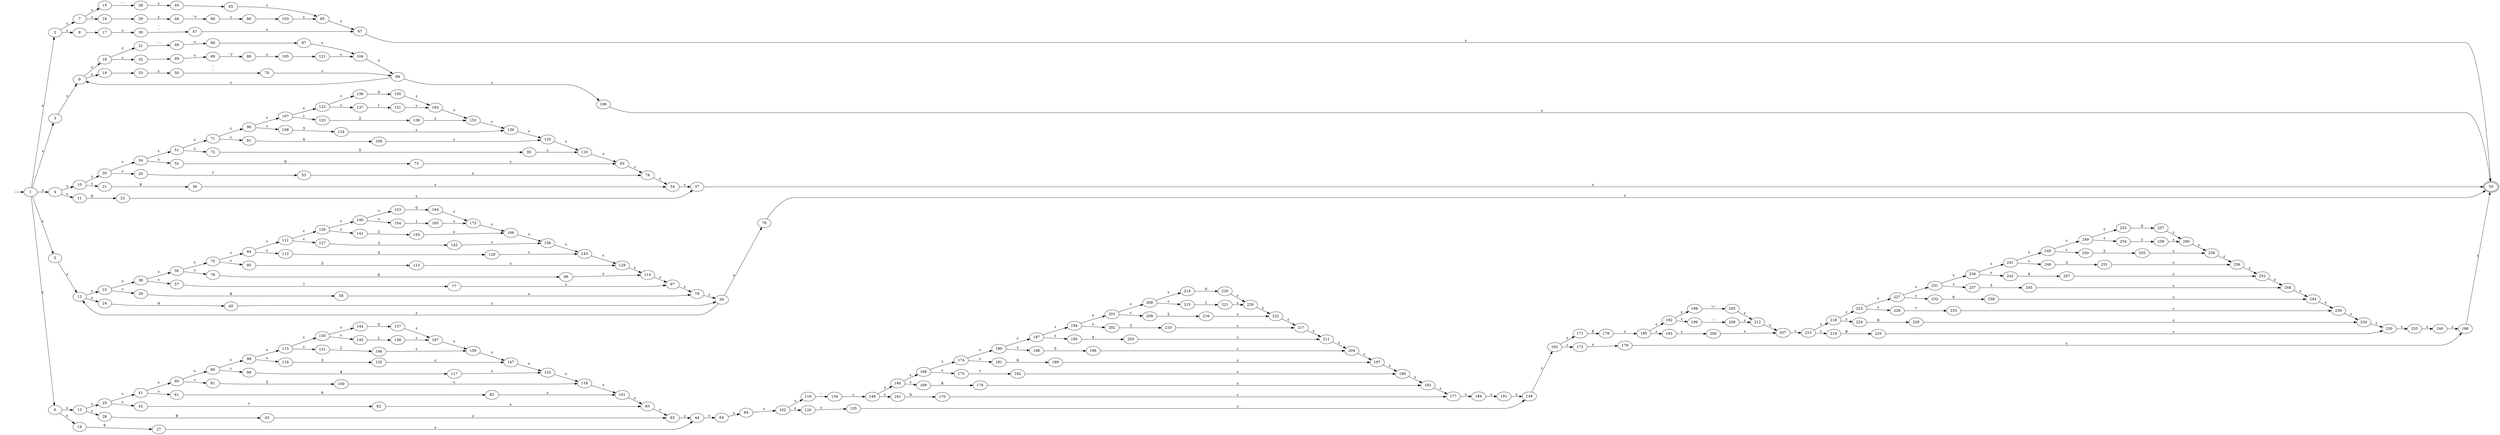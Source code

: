 digraph {
	graph [rankdir=LR]
	inicio [label="" shape=none]
	1
	inicio -> 1
	1
	1 -> 2 [label="ε"]
	1 -> 3 [label="ε"]
	1 -> 4 [label="ε"]
	1 -> 5 [label="ε"]
	1 -> 6 [label="ε"]
	2
	2 -> 7 [label="ε"]
	2 -> 8 [label="ε"]
	3
	3 -> 9 [label="ε"]
	4
	4 -> 10 [label="ε"]
	4 -> 11 [label="ε"]
	5
	5 -> 12 [label="ε"]
	6
	6 -> 13 [label="ε"]
	6 -> 14 [label="ε"]
	7
	7 -> 15 [label="ε"]
	7 -> 16 [label="ε"]
	8
	8 -> 17 [label=" "]
	9
	9 -> 18 [label="ε"]
	9 -> 19 [label="ε"]
	10
	10 -> 20 [label="ε"]
	10 -> 21 [label="ε"]
	11
	11 -> 22 [label=9]
	12
	12 -> 23 [label="ε"]
	12 -> 24 [label="ε"]
	13
	13 -> 25 [label="ε"]
	13 -> 26 [label="ε"]
	14
	14 -> 27 [label=9]
	15
	15 -> 28 [label="' '"]
	16
	16 -> 29 [label=" "]
	17
	17 -> 30 [label="ε"]
	18
	18 -> 31 [label="ε"]
	18 -> 32 [label="ε"]
	19
	19 -> 33 [label=" "]
	20
	20 -> 34 [label="ε"]
	20 -> 35 [label="ε"]
	21
	21 -> 36 [label=8]
	22
	22 -> 37 [label="ε"]
	23
	23 -> 38 [label="ε"]
	23 -> 39 [label="ε"]
	24
	24 -> 40 [label=9]
	25
	25 -> 41 [label="ε"]
	25 -> 42 [label="ε"]
	26
	26 -> 43 [label=8]
	27
	27 -> 44 [label="ε"]
	28
	28 -> 45 [label="ε"]
	29
	29 -> 46 [label="ε"]
	30
	30 -> 47 [label="'\n'"]
	31
	31 -> 48 [label="' '"]
	32
	32 -> 49 [label=" "]
	33
	33 -> 50 [label="ε"]
	34
	34 -> 51 [label="ε"]
	34 -> 52 [label="ε"]
	35
	35 -> 53 [label=7]
	36
	36 -> 54 [label="ε"]
	37
	37 -> 55 [label="ε"]
	38
	38 -> 56 [label="ε"]
	38 -> 57 [label="ε"]
	39
	39 -> 58 [label=8]
	40
	40 -> 59 [label="ε"]
	41
	41 -> 60 [label="ε"]
	41 -> 61 [label="ε"]
	42
	42 -> 62 [label=7]
	43
	43 -> 63 [label="ε"]
	44
	44 -> 64 [label="ε"]
	45
	45 -> 65 [label=" "]
	46
	46 -> 66 [label="' \t'"]
	47
	47 -> 67 [label="ε"]
	48
	48 -> 68 [label="ε"]
	49
	49 -> 69 [label="ε"]
	50
	50 -> 70 [label="'\n'"]
	51
	51 -> 71 [label="ε"]
	51 -> 72 [label="ε"]
	52
	52 -> 73 [label=6]
	53
	53 -> 74 [label="ε"]
	54
	54 -> 37 [label="ε"]
	55 [peripheries=2]
	56
	56 -> 75 [label="ε"]
	56 -> 76 [label="ε"]
	57
	57 -> 77 [label=7]
	58
	58 -> 78 [label="ε"]
	59
	59 -> 12 [label="ε"]
	59 -> 79 [label="ε"]
	60
	60 -> 80 [label="ε"]
	60 -> 81 [label="ε"]
	61
	61 -> 82 [label=6]
	62
	62 -> 83 [label="ε"]
	63
	63 -> 44 [label="ε"]
	64
	64 -> 84 [label=s]
	65
	65 -> 85 [label="ε"]
	66
	66 -> 86 [label="ε"]
	67
	67 -> 55 [label="ε"]
	68
	68 -> 87 [label=" "]
	69
	69 -> 88 [label="' \t'"]
	70
	70 -> 89 [label="ε"]
	71
	71 -> 90 [label="ε"]
	71 -> 91 [label="ε"]
	72
	72 -> 92 [label=5]
	73
	73 -> 93 [label="ε"]
	74
	74 -> 54 [label="ε"]
	75
	75 -> 94 [label="ε"]
	75 -> 95 [label="ε"]
	76
	76 -> 96 [label=6]
	77
	77 -> 97 [label="ε"]
	78
	78 -> 59 [label="ε"]
	79
	79 -> 55 [label="ε"]
	80
	80 -> 98 [label="ε"]
	80 -> 99 [label="ε"]
	81
	81 -> 100 [label=5]
	82
	82 -> 101 [label="ε"]
	83
	83 -> 63 [label="ε"]
	84
	84 -> 102 [label="ε"]
	85
	85 -> 67 [label="ε"]
	86
	86 -> 103 [label=" "]
	87
	87 -> 104 [label="ε"]
	88
	88 -> 105 [label="ε"]
	89
	89 -> 9 [label="ε"]
	89 -> 106 [label="ε"]
	90
	90 -> 107 [label="ε"]
	90 -> 108 [label="ε"]
	91
	91 -> 109 [label=4]
	92
	92 -> 110 [label="ε"]
	93
	93 -> 74 [label="ε"]
	94
	94 -> 111 [label="ε"]
	94 -> 112 [label="ε"]
	95
	95 -> 113 [label=5]
	96
	96 -> 114 [label="ε"]
	97
	97 -> 78 [label="ε"]
	98
	98 -> 115 [label="ε"]
	98 -> 116 [label="ε"]
	99
	99 -> 117 [label=4]
	100
	100 -> 118 [label="ε"]
	101
	101 -> 83 [label="ε"]
	102
	102 -> 119 [label="ε"]
	102 -> 120 [label="ε"]
	103
	103 -> 85 [label="ε"]
	104
	104 -> 89 [label="ε"]
	105
	105 -> 121 [label=" "]
	106
	106 -> 55 [label="ε"]
	107
	107 -> 122 [label="ε"]
	107 -> 123 [label="ε"]
	108
	108 -> 124 [label=3]
	109
	109 -> 125 [label="ε"]
	110
	110 -> 93 [label="ε"]
	111
	111 -> 126 [label="ε"]
	111 -> 127 [label="ε"]
	112
	112 -> 128 [label=4]
	113
	113 -> 129 [label="ε"]
	114
	114 -> 97 [label="ε"]
	115
	115 -> 130 [label="ε"]
	115 -> 131 [label="ε"]
	116
	116 -> 132 [label=3]
	117
	117 -> 133 [label="ε"]
	118
	118 -> 101 [label="ε"]
	119
	119 -> 134 [label="'.'"]
	120
	120 -> 135 [label="ε"]
	121
	121 -> 104 [label="ε"]
	122
	122 -> 136 [label="ε"]
	122 -> 137 [label="ε"]
	123
	123 -> 138 [label=2]
	124
	124 -> 139 [label="ε"]
	125
	125 -> 110 [label="ε"]
	126
	126 -> 140 [label="ε"]
	126 -> 141 [label="ε"]
	127
	127 -> 142 [label=3]
	128
	128 -> 143 [label="ε"]
	129
	129 -> 114 [label="ε"]
	130
	130 -> 144 [label="ε"]
	130 -> 145 [label="ε"]
	131
	131 -> 146 [label=2]
	132
	132 -> 147 [label="ε"]
	133
	133 -> 118 [label="ε"]
	134
	134 -> 148 [label="ε"]
	135
	135 -> 149 [label="ε"]
	136
	136 -> 150 [label=0]
	137
	137 -> 151 [label=1]
	138
	138 -> 152 [label="ε"]
	139
	139 -> 125 [label="ε"]
	140
	140 -> 153 [label="ε"]
	140 -> 154 [label="ε"]
	141
	141 -> 155 [label=2]
	142
	142 -> 156 [label="ε"]
	143
	143 -> 129 [label="ε"]
	144
	144 -> 157 [label=0]
	145
	145 -> 158 [label=1]
	146
	146 -> 159 [label="ε"]
	147
	147 -> 133 [label="ε"]
	148
	148 -> 160 [label="ε"]
	148 -> 161 [label="ε"]
	149
	149 -> 162 [label="ε"]
	150
	150 -> 163 [label="ε"]
	151
	151 -> 163 [label="ε"]
	152
	152 -> 139 [label="ε"]
	153
	153 -> 164 [label=0]
	154
	154 -> 165 [label=1]
	155
	155 -> 166 [label="ε"]
	156
	156 -> 143 [label="ε"]
	157
	157 -> 167 [label="ε"]
	158
	158 -> 167 [label="ε"]
	159
	159 -> 147 [label="ε"]
	160
	160 -> 168 [label="ε"]
	160 -> 169 [label="ε"]
	161
	161 -> 170 [label=9]
	162
	162 -> 171 [label="ε"]
	162 -> 172 [label="ε"]
	163
	163 -> 152 [label="ε"]
	164
	164 -> 173 [label="ε"]
	165
	165 -> 173 [label="ε"]
	166
	166 -> 156 [label="ε"]
	167
	167 -> 159 [label="ε"]
	168
	168 -> 174 [label="ε"]
	168 -> 175 [label="ε"]
	169
	169 -> 176 [label=8]
	170
	170 -> 177 [label="ε"]
	171
	171 -> 178 [label=E]
	172
	172 -> 179 [label="ε"]
	173
	173 -> 166 [label="ε"]
	174
	174 -> 180 [label="ε"]
	174 -> 181 [label="ε"]
	175
	175 -> 182 [label=7]
	176
	176 -> 183 [label="ε"]
	177
	177 -> 184 [label="ε"]
	178
	178 -> 185 [label="ε"]
	179
	179 -> 186 [label="ε"]
	180
	180 -> 187 [label="ε"]
	180 -> 188 [label="ε"]
	181
	181 -> 189 [label=6]
	182
	182 -> 190 [label="ε"]
	183
	183 -> 177 [label="ε"]
	184
	184 -> 191 [label=s]
	185
	185 -> 192 [label="ε"]
	185 -> 193 [label="ε"]
	186
	186 -> 55 [label="ε"]
	187
	187 -> 194 [label="ε"]
	187 -> 195 [label="ε"]
	188
	188 -> 196 [label=5]
	189
	189 -> 197 [label="ε"]
	190
	190 -> 183 [label="ε"]
	191
	191 -> 149 [label="ε"]
	192
	192 -> 198 [label="ε"]
	192 -> 199 [label="ε"]
	193
	193 -> 200 [label="ε"]
	194
	194 -> 201 [label="ε"]
	194 -> 202 [label="ε"]
	195
	195 -> 203 [label=4]
	196
	196 -> 204 [label="ε"]
	197
	197 -> 190 [label="ε"]
	198
	198 -> 205 [label="'+'"]
	199
	199 -> 206 [label="'-'"]
	200
	200 -> 207 [label="ε"]
	201
	201 -> 208 [label="ε"]
	201 -> 209 [label="ε"]
	202
	202 -> 210 [label=3]
	203
	203 -> 211 [label="ε"]
	204
	204 -> 197 [label="ε"]
	205
	205 -> 212 [label="ε"]
	206
	206 -> 212 [label="ε"]
	207
	207 -> 213 [label="ε"]
	208
	208 -> 214 [label="ε"]
	208 -> 215 [label="ε"]
	209
	209 -> 216 [label=2]
	210
	210 -> 217 [label="ε"]
	211
	211 -> 204 [label="ε"]
	212
	212 -> 207 [label="ε"]
	213
	213 -> 218 [label="ε"]
	213 -> 219 [label="ε"]
	214
	214 -> 220 [label=0]
	215
	215 -> 221 [label=1]
	216
	216 -> 222 [label="ε"]
	217
	217 -> 211 [label="ε"]
	218
	218 -> 223 [label="ε"]
	218 -> 224 [label="ε"]
	219
	219 -> 225 [label=9]
	220
	220 -> 226 [label="ε"]
	221
	221 -> 226 [label="ε"]
	222
	222 -> 217 [label="ε"]
	223
	223 -> 227 [label="ε"]
	223 -> 228 [label="ε"]
	224
	224 -> 229 [label=8]
	225
	225 -> 230 [label="ε"]
	226
	226 -> 222 [label="ε"]
	227
	227 -> 231 [label="ε"]
	227 -> 232 [label="ε"]
	228
	228 -> 233 [label=7]
	229
	229 -> 234 [label="ε"]
	230
	230 -> 235 [label="ε"]
	231
	231 -> 236 [label="ε"]
	231 -> 237 [label="ε"]
	232
	232 -> 238 [label=6]
	233
	233 -> 239 [label="ε"]
	234
	234 -> 230 [label="ε"]
	235
	235 -> 240 [label=s]
	236
	236 -> 241 [label="ε"]
	236 -> 242 [label="ε"]
	237
	237 -> 243 [label=5]
	238
	238 -> 244 [label="ε"]
	239
	239 -> 234 [label="ε"]
	240
	240 -> 186 [label="ε"]
	241
	241 -> 245 [label="ε"]
	241 -> 246 [label="ε"]
	242
	242 -> 247 [label=4]
	243
	243 -> 248 [label="ε"]
	244
	244 -> 239 [label="ε"]
	245
	245 -> 249 [label="ε"]
	245 -> 250 [label="ε"]
	246
	246 -> 251 [label=3]
	247
	247 -> 252 [label="ε"]
	248
	248 -> 244 [label="ε"]
	249
	249 -> 253 [label="ε"]
	249 -> 254 [label="ε"]
	250
	250 -> 255 [label=2]
	251
	251 -> 256 [label="ε"]
	252
	252 -> 248 [label="ε"]
	253
	253 -> 257 [label=0]
	254
	254 -> 258 [label=1]
	255
	255 -> 259 [label="ε"]
	256
	256 -> 252 [label="ε"]
	257
	257 -> 260 [label="ε"]
	258
	258 -> 260 [label="ε"]
	259
	259 -> 256 [label="ε"]
	260
	260 -> 259 [label="ε"]
}
